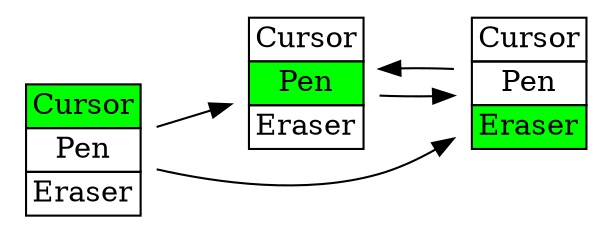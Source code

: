 digraph modes {
    rankdir=LR
    node [shape=plaintext];
    state1 [label=<
<TABLE BORDER="0" CELLBORDER="1" CELLSPACING="0">
<TR><TD>Cursor</TD></TR>
<TR><TD BGCOLOR="#00FF00">Pen</TD></TR>
<TR><TD>Eraser</TD></TR>
</TABLE>>];
    state2 [label=<
<TABLE BORDER="0" CELLBORDER="1" CELLSPACING="0">
<TR><TD BGCOLOR="#00FF00">Cursor</TD></TR>
<TR><TD>Pen</TD></TR>
<TR><TD>Eraser</TD></TR>
</TABLE>>];
    state3 [label=<
<TABLE BORDER="0" CELLBORDER="1" CELLSPACING="0">
<TR><TD>Cursor</TD></TR>
<TR><TD>Pen</TD></TR>
<TR><TD BGCOLOR="#00FF00">Eraser</TD></TR>
</TABLE>>];

    state2 -> state1;

    state2 -> state3;

    state1 -> state3;
    state3 -> state1;
}
